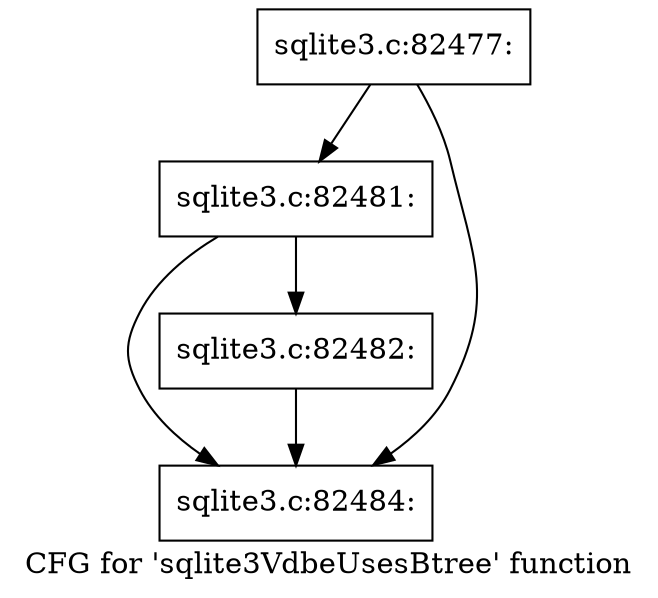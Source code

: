 digraph "CFG for 'sqlite3VdbeUsesBtree' function" {
	label="CFG for 'sqlite3VdbeUsesBtree' function";

	Node0x55c0f85fb4c0 [shape=record,label="{sqlite3.c:82477:}"];
	Node0x55c0f85fb4c0 -> Node0x55c0f85fc1f0;
	Node0x55c0f85fb4c0 -> Node0x55c0f85fc1a0;
	Node0x55c0f85fc1f0 [shape=record,label="{sqlite3.c:82481:}"];
	Node0x55c0f85fc1f0 -> Node0x55c0f85fc150;
	Node0x55c0f85fc1f0 -> Node0x55c0f85fc1a0;
	Node0x55c0f85fc150 [shape=record,label="{sqlite3.c:82482:}"];
	Node0x55c0f85fc150 -> Node0x55c0f85fc1a0;
	Node0x55c0f85fc1a0 [shape=record,label="{sqlite3.c:82484:}"];
}
